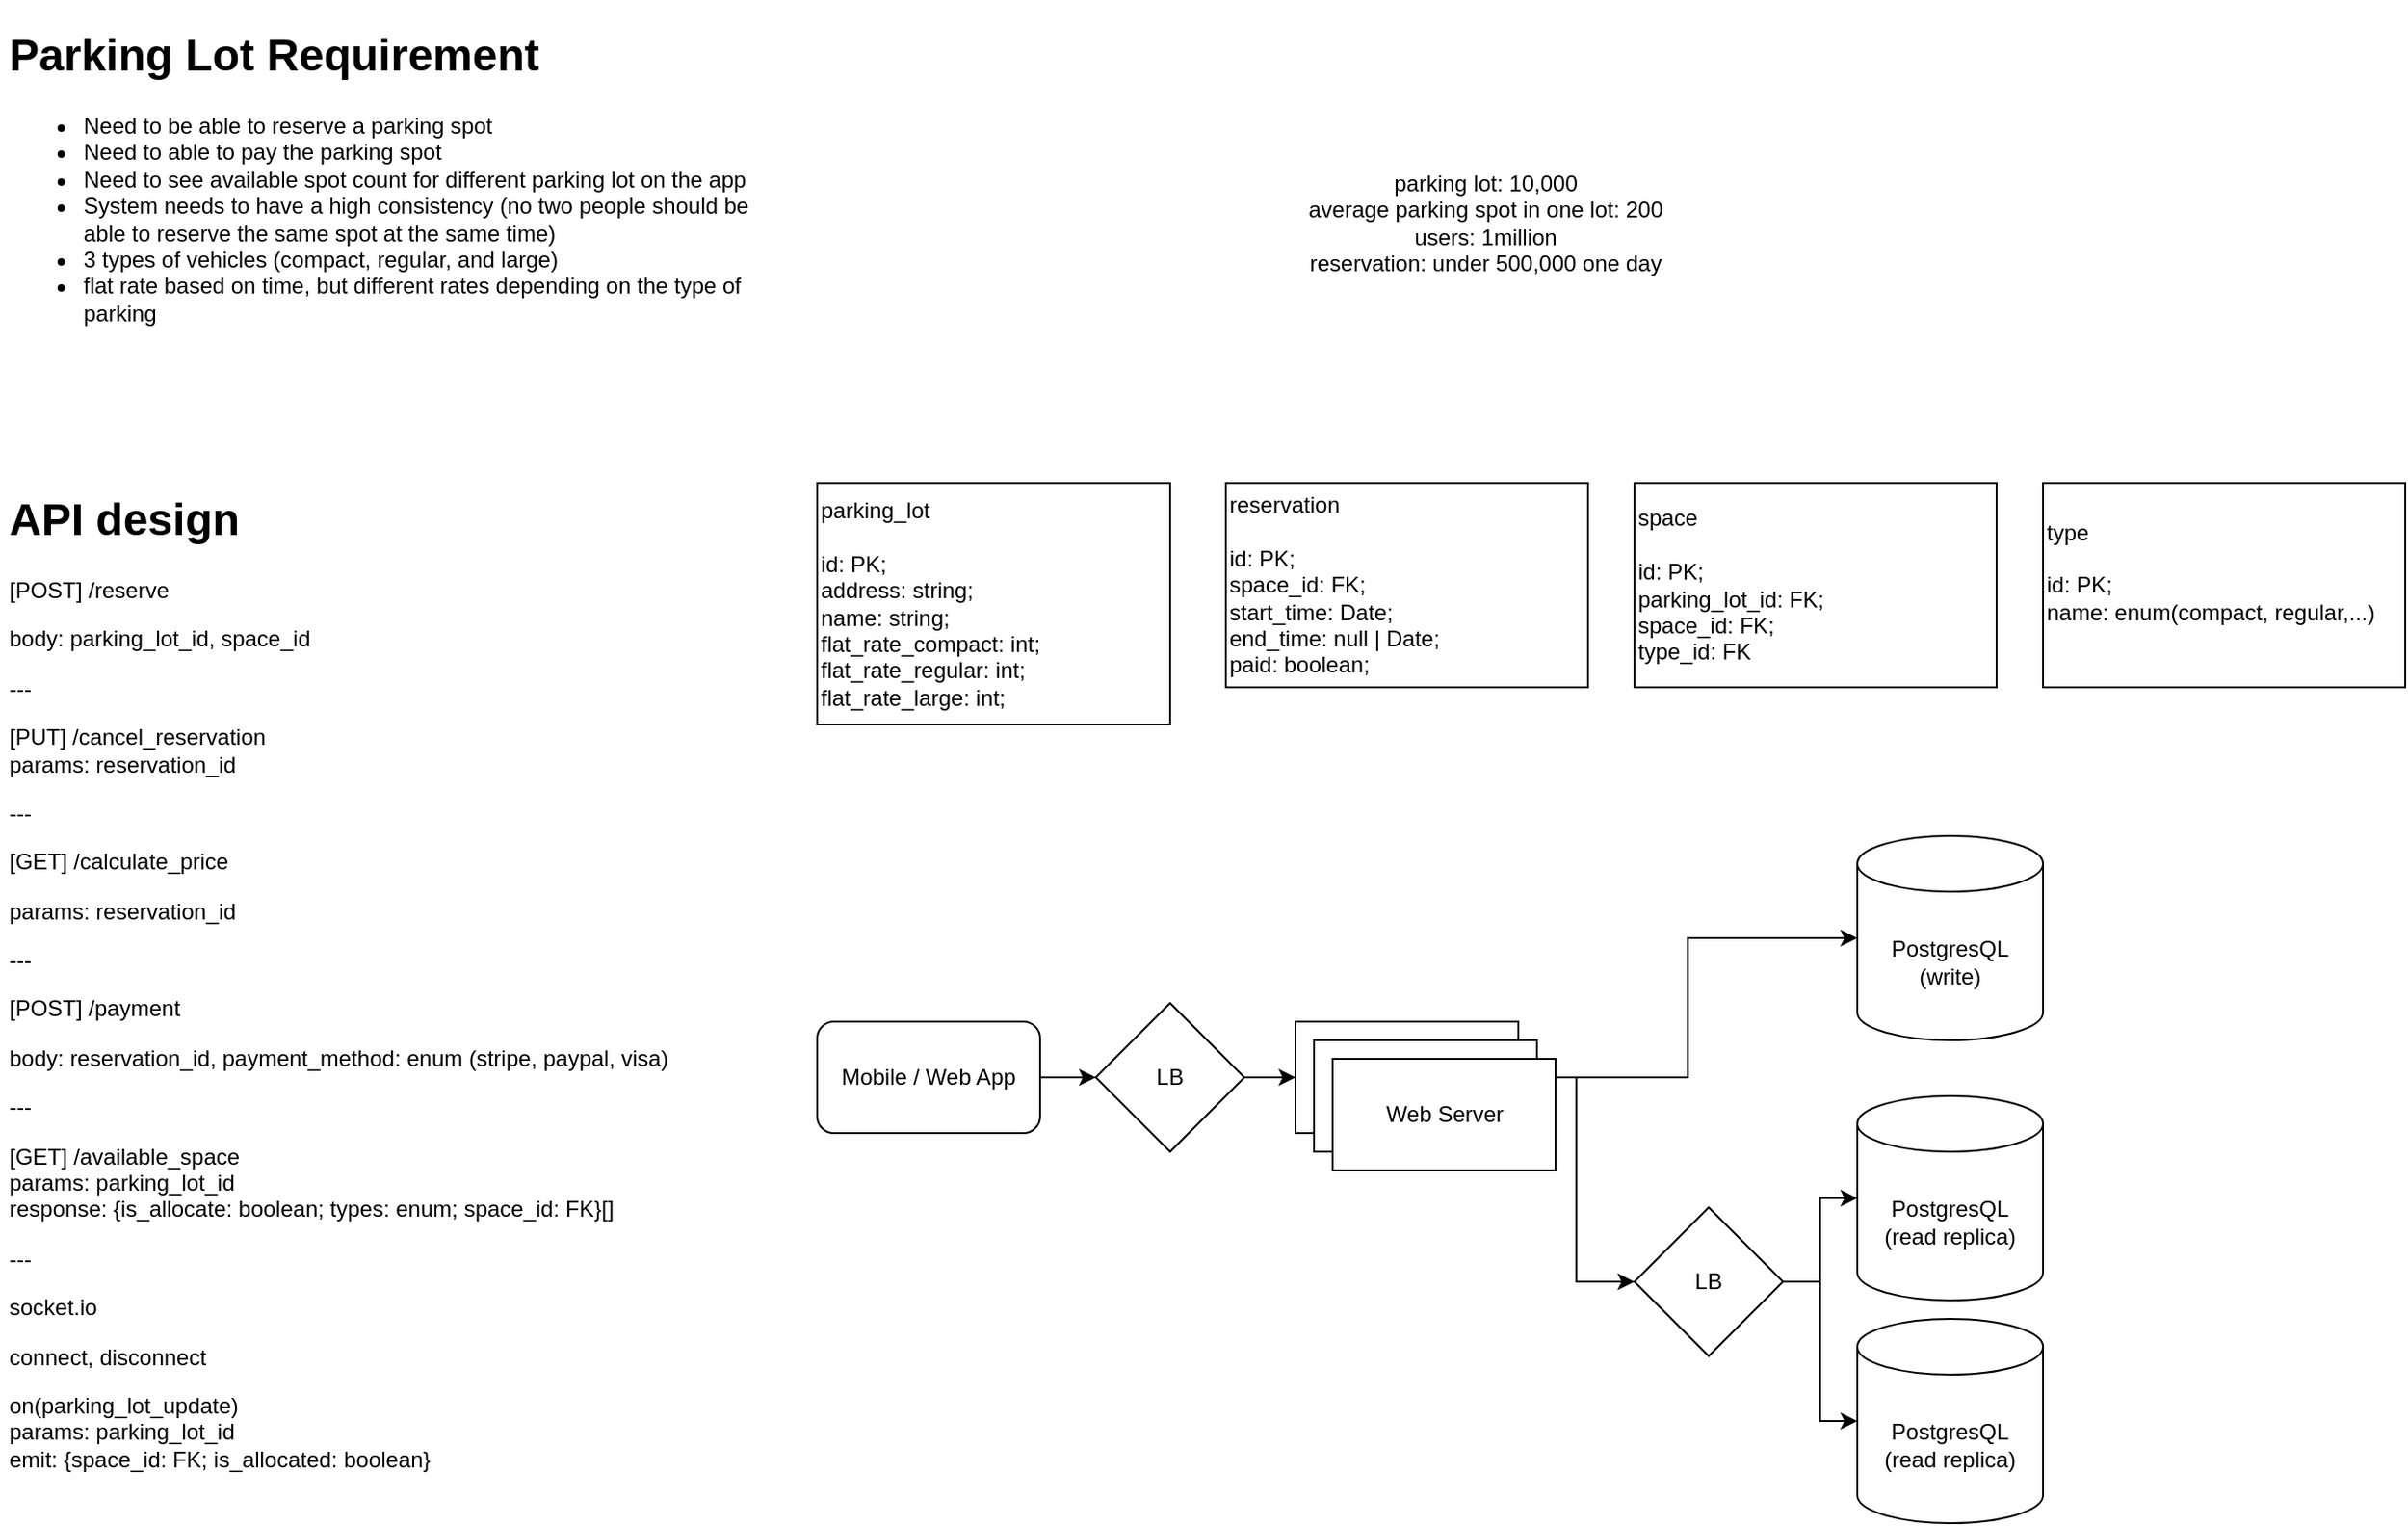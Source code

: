 <mxfile version="21.7.5" type="github">
  <diagram name="Page-1" id="CK8S7-bgI1GndKZAxT2D">
    <mxGraphModel dx="1226" dy="756" grid="1" gridSize="10" guides="1" tooltips="1" connect="1" arrows="1" fold="1" page="1" pageScale="1" pageWidth="850" pageHeight="1100" math="0" shadow="0">
      <root>
        <mxCell id="0" />
        <mxCell id="1" parent="0" />
        <mxCell id="HEzsc_sYLcx4-lLgevDl-2" value="&lt;h1&gt;Parking Lot Requirement&lt;br&gt;&lt;/h1&gt;&lt;ul&gt;&lt;li&gt;Need to be able to reserve a parking spot&lt;/li&gt;&lt;li&gt;Need to able to pay the parking spot&lt;/li&gt;&lt;li&gt;Need to see available spot count for different parking lot on the app&lt;br&gt;&lt;/li&gt;&lt;li&gt;System needs to have a high consistency (no two people should be able to reserve the same spot at the same time)&lt;/li&gt;&lt;li&gt;3 types of vehicles (compact, regular, and large)&lt;/li&gt;&lt;li&gt;flat rate based on time, but different rates depending on the type of parking&lt;br&gt;&lt;/li&gt;&lt;/ul&gt;" style="text;html=1;strokeColor=none;fillColor=none;spacing=5;spacingTop=-20;whiteSpace=wrap;overflow=hidden;rounded=0;" vertex="1" parent="1">
          <mxGeometry x="30" y="20" width="430" height="200" as="geometry" />
        </mxCell>
        <mxCell id="HEzsc_sYLcx4-lLgevDl-3" value="&lt;h1&gt;API design&lt;br&gt;&lt;/h1&gt;&lt;p&gt;[POST] /reserve&lt;/p&gt;&lt;p&gt;body: parking_lot_id, space_id&lt;/p&gt;&lt;p&gt;---&lt;/p&gt;&lt;p&gt;[PUT] /cancel_reservation&lt;br&gt;params: reservation_id&lt;br&gt;&lt;/p&gt;&lt;p&gt;---&lt;br&gt;&lt;/p&gt;&lt;p&gt;[GET] /calculate_price&lt;/p&gt;&lt;p&gt;params: reservation_id&lt;/p&gt;&lt;p&gt;---&lt;br&gt;&lt;/p&gt;&lt;p&gt;[POST] /payment&lt;/p&gt;&lt;p&gt;body: reservation_id, payment_method: enum (stripe, paypal, visa)&lt;/p&gt;&lt;p&gt;---&lt;/p&gt;&lt;p&gt;[GET] /available_space&lt;br&gt;params: parking_lot_id&lt;br&gt;response: {is_allocate: boolean; types: enum; space_id: FK}[]&lt;/p&gt;&lt;p&gt;---&lt;/p&gt;&lt;p&gt;socket.io&lt;/p&gt;&lt;p&gt;connect, disconnect&lt;br&gt;&lt;/p&gt;&lt;p&gt;on(parking_lot_update)&lt;br&gt;params: parking_lot_id&lt;br&gt;emit: {space_id: FK; is_allocated: boolean}&lt;br&gt;&lt;/p&gt;&lt;p&gt;&lt;br&gt;&lt;/p&gt;" style="text;html=1;strokeColor=none;fillColor=none;spacing=5;spacingTop=-20;whiteSpace=wrap;overflow=hidden;rounded=0;" vertex="1" parent="1">
          <mxGeometry x="30" y="270" width="400" height="560" as="geometry" />
        </mxCell>
        <mxCell id="HEzsc_sYLcx4-lLgevDl-4" value="&lt;div align=&quot;left&quot;&gt;parking_lot&lt;br&gt;&lt;br&gt;&lt;/div&gt;&lt;div align=&quot;left&quot;&gt;id: PK;&lt;/div&gt;&lt;div align=&quot;left&quot;&gt;address: string;&lt;/div&gt;&lt;div align=&quot;left&quot;&gt;name: string;&lt;br&gt;flat_rate_compact: int;&lt;/div&gt;&lt;div align=&quot;left&quot;&gt;flat_rate_regular: int;&lt;/div&gt;&lt;div align=&quot;left&quot;&gt;flat_rate_large: int;&lt;br&gt;&lt;/div&gt;" style="rounded=0;whiteSpace=wrap;html=1;align=left;" vertex="1" parent="1">
          <mxGeometry x="470" y="270" width="190" height="130" as="geometry" />
        </mxCell>
        <mxCell id="HEzsc_sYLcx4-lLgevDl-5" value="&lt;div align=&quot;left&quot;&gt;reservation&lt;br&gt;&lt;br&gt;&lt;/div&gt;&lt;div align=&quot;left&quot;&gt;id: PK;&lt;/div&gt;&lt;div align=&quot;left&quot;&gt;space_id: FK;&lt;/div&gt;&lt;div align=&quot;left&quot;&gt;start_time: Date;&lt;/div&gt;&lt;div align=&quot;left&quot;&gt;end_time: null | Date;&lt;br&gt;paid: boolean;&lt;br&gt;&lt;/div&gt;" style="rounded=0;whiteSpace=wrap;html=1;align=left;" vertex="1" parent="1">
          <mxGeometry x="690" y="270" width="195" height="110" as="geometry" />
        </mxCell>
        <mxCell id="HEzsc_sYLcx4-lLgevDl-6" value="&lt;div&gt;space&lt;/div&gt;&lt;div&gt;&lt;br&gt;&lt;/div&gt;&lt;div align=&quot;left&quot;&gt;id: PK;&lt;/div&gt;&lt;div align=&quot;left&quot;&gt;parking_lot_id: FK;&lt;br&gt;&lt;/div&gt;&lt;div align=&quot;left&quot;&gt;space_id: FK;&lt;br&gt;type_id: FK&lt;br&gt;&lt;/div&gt;" style="rounded=0;whiteSpace=wrap;html=1;align=left;" vertex="1" parent="1">
          <mxGeometry x="910" y="270" width="195" height="110" as="geometry" />
        </mxCell>
        <mxCell id="HEzsc_sYLcx4-lLgevDl-7" value="type&lt;br&gt;&lt;div&gt;&lt;br&gt;&lt;/div&gt;&lt;div align=&quot;left&quot;&gt;id: PK;&lt;/div&gt;&lt;div align=&quot;left&quot;&gt;name: enum(compact, regular,...)&lt;br&gt;&lt;/div&gt;&lt;div align=&quot;left&quot;&gt;&lt;br&gt;&lt;/div&gt;" style="rounded=0;whiteSpace=wrap;html=1;align=left;" vertex="1" parent="1">
          <mxGeometry x="1130" y="270" width="195" height="110" as="geometry" />
        </mxCell>
        <mxCell id="HEzsc_sYLcx4-lLgevDl-25" style="edgeStyle=orthogonalEdgeStyle;rounded=0;orthogonalLoop=1;jettySize=auto;html=1;" edge="1" parent="1" source="HEzsc_sYLcx4-lLgevDl-8" target="HEzsc_sYLcx4-lLgevDl-24">
          <mxGeometry relative="1" as="geometry" />
        </mxCell>
        <mxCell id="HEzsc_sYLcx4-lLgevDl-8" value="Mobile / Web App" style="rounded=1;whiteSpace=wrap;html=1;" vertex="1" parent="1">
          <mxGeometry x="470" y="560" width="120" height="60" as="geometry" />
        </mxCell>
        <mxCell id="HEzsc_sYLcx4-lLgevDl-18" style="edgeStyle=orthogonalEdgeStyle;rounded=0;orthogonalLoop=1;jettySize=auto;html=1;entryX=0;entryY=0.5;entryDx=0;entryDy=0;" edge="1" parent="1" source="HEzsc_sYLcx4-lLgevDl-9" target="HEzsc_sYLcx4-lLgevDl-17">
          <mxGeometry relative="1" as="geometry" />
        </mxCell>
        <mxCell id="HEzsc_sYLcx4-lLgevDl-23" style="edgeStyle=orthogonalEdgeStyle;rounded=0;orthogonalLoop=1;jettySize=auto;html=1;entryX=0;entryY=0.5;entryDx=0;entryDy=0;entryPerimeter=0;" edge="1" parent="1" source="HEzsc_sYLcx4-lLgevDl-9" target="HEzsc_sYLcx4-lLgevDl-11">
          <mxGeometry relative="1" as="geometry" />
        </mxCell>
        <mxCell id="HEzsc_sYLcx4-lLgevDl-9" value="Web Server" style="rounded=0;whiteSpace=wrap;html=1;" vertex="1" parent="1">
          <mxGeometry x="727.5" y="560" width="120" height="60" as="geometry" />
        </mxCell>
        <mxCell id="HEzsc_sYLcx4-lLgevDl-11" value="&lt;div&gt;PostgresQL&lt;/div&gt;&lt;div&gt;(write)&lt;br&gt;&lt;/div&gt;" style="shape=cylinder3;whiteSpace=wrap;html=1;boundedLbl=1;backgroundOutline=1;size=15;" vertex="1" parent="1">
          <mxGeometry x="1030" y="460" width="100" height="110" as="geometry" />
        </mxCell>
        <mxCell id="HEzsc_sYLcx4-lLgevDl-13" value="&lt;div&gt;parking lot: 10,000&lt;/div&gt;&lt;div&gt;average parking spot in one lot: 200&lt;br&gt;users: 1million&lt;br&gt;reservation: under 500,000 one day&lt;br&gt;&lt;/div&gt;" style="text;html=1;strokeColor=none;fillColor=none;align=center;verticalAlign=middle;whiteSpace=wrap;rounded=0;" vertex="1" parent="1">
          <mxGeometry x="630" y="80" width="400" height="100" as="geometry" />
        </mxCell>
        <mxCell id="HEzsc_sYLcx4-lLgevDl-14" value="&lt;div&gt;PostgresQL&lt;/div&gt;&lt;div&gt;(read replica)&lt;br&gt;&lt;/div&gt;" style="shape=cylinder3;whiteSpace=wrap;html=1;boundedLbl=1;backgroundOutline=1;size=15;" vertex="1" parent="1">
          <mxGeometry x="1030" y="600" width="100" height="110" as="geometry" />
        </mxCell>
        <mxCell id="HEzsc_sYLcx4-lLgevDl-15" value="&lt;div&gt;PostgresQL&lt;/div&gt;&lt;div&gt;(read replica)&lt;br&gt;&lt;/div&gt;" style="shape=cylinder3;whiteSpace=wrap;html=1;boundedLbl=1;backgroundOutline=1;size=15;" vertex="1" parent="1">
          <mxGeometry x="1030" y="720" width="100" height="110" as="geometry" />
        </mxCell>
        <mxCell id="HEzsc_sYLcx4-lLgevDl-19" style="edgeStyle=orthogonalEdgeStyle;rounded=0;orthogonalLoop=1;jettySize=auto;html=1;entryX=0;entryY=0.5;entryDx=0;entryDy=0;entryPerimeter=0;" edge="1" parent="1" source="HEzsc_sYLcx4-lLgevDl-17" target="HEzsc_sYLcx4-lLgevDl-14">
          <mxGeometry relative="1" as="geometry" />
        </mxCell>
        <mxCell id="HEzsc_sYLcx4-lLgevDl-20" style="edgeStyle=orthogonalEdgeStyle;rounded=0;orthogonalLoop=1;jettySize=auto;html=1;" edge="1" parent="1" source="HEzsc_sYLcx4-lLgevDl-17" target="HEzsc_sYLcx4-lLgevDl-15">
          <mxGeometry relative="1" as="geometry" />
        </mxCell>
        <mxCell id="HEzsc_sYLcx4-lLgevDl-17" value="LB" style="rhombus;whiteSpace=wrap;html=1;" vertex="1" parent="1">
          <mxGeometry x="910" y="660" width="80" height="80" as="geometry" />
        </mxCell>
        <mxCell id="HEzsc_sYLcx4-lLgevDl-28" style="edgeStyle=orthogonalEdgeStyle;rounded=0;orthogonalLoop=1;jettySize=auto;html=1;entryX=0;entryY=0.5;entryDx=0;entryDy=0;" edge="1" parent="1" source="HEzsc_sYLcx4-lLgevDl-24" target="HEzsc_sYLcx4-lLgevDl-9">
          <mxGeometry relative="1" as="geometry" />
        </mxCell>
        <mxCell id="HEzsc_sYLcx4-lLgevDl-24" value="LB" style="rhombus;whiteSpace=wrap;html=1;" vertex="1" parent="1">
          <mxGeometry x="620" y="550" width="80" height="80" as="geometry" />
        </mxCell>
        <mxCell id="HEzsc_sYLcx4-lLgevDl-26" value="Web Server" style="rounded=0;whiteSpace=wrap;html=1;" vertex="1" parent="1">
          <mxGeometry x="737.5" y="570" width="120" height="60" as="geometry" />
        </mxCell>
        <mxCell id="HEzsc_sYLcx4-lLgevDl-27" value="Web Server" style="rounded=0;whiteSpace=wrap;html=1;" vertex="1" parent="1">
          <mxGeometry x="747.5" y="580" width="120" height="60" as="geometry" />
        </mxCell>
      </root>
    </mxGraphModel>
  </diagram>
</mxfile>

